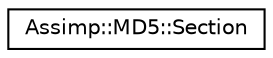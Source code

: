 digraph "Graphical Class Hierarchy"
{
  edge [fontname="Helvetica",fontsize="10",labelfontname="Helvetica",labelfontsize="10"];
  node [fontname="Helvetica",fontsize="10",shape=record];
  rankdir="LR";
  Node1 [label="Assimp::MD5::Section",height=0.2,width=0.4,color="black", fillcolor="white", style="filled",URL="$struct_assimp_1_1_m_d5_1_1_section.html"];
}
